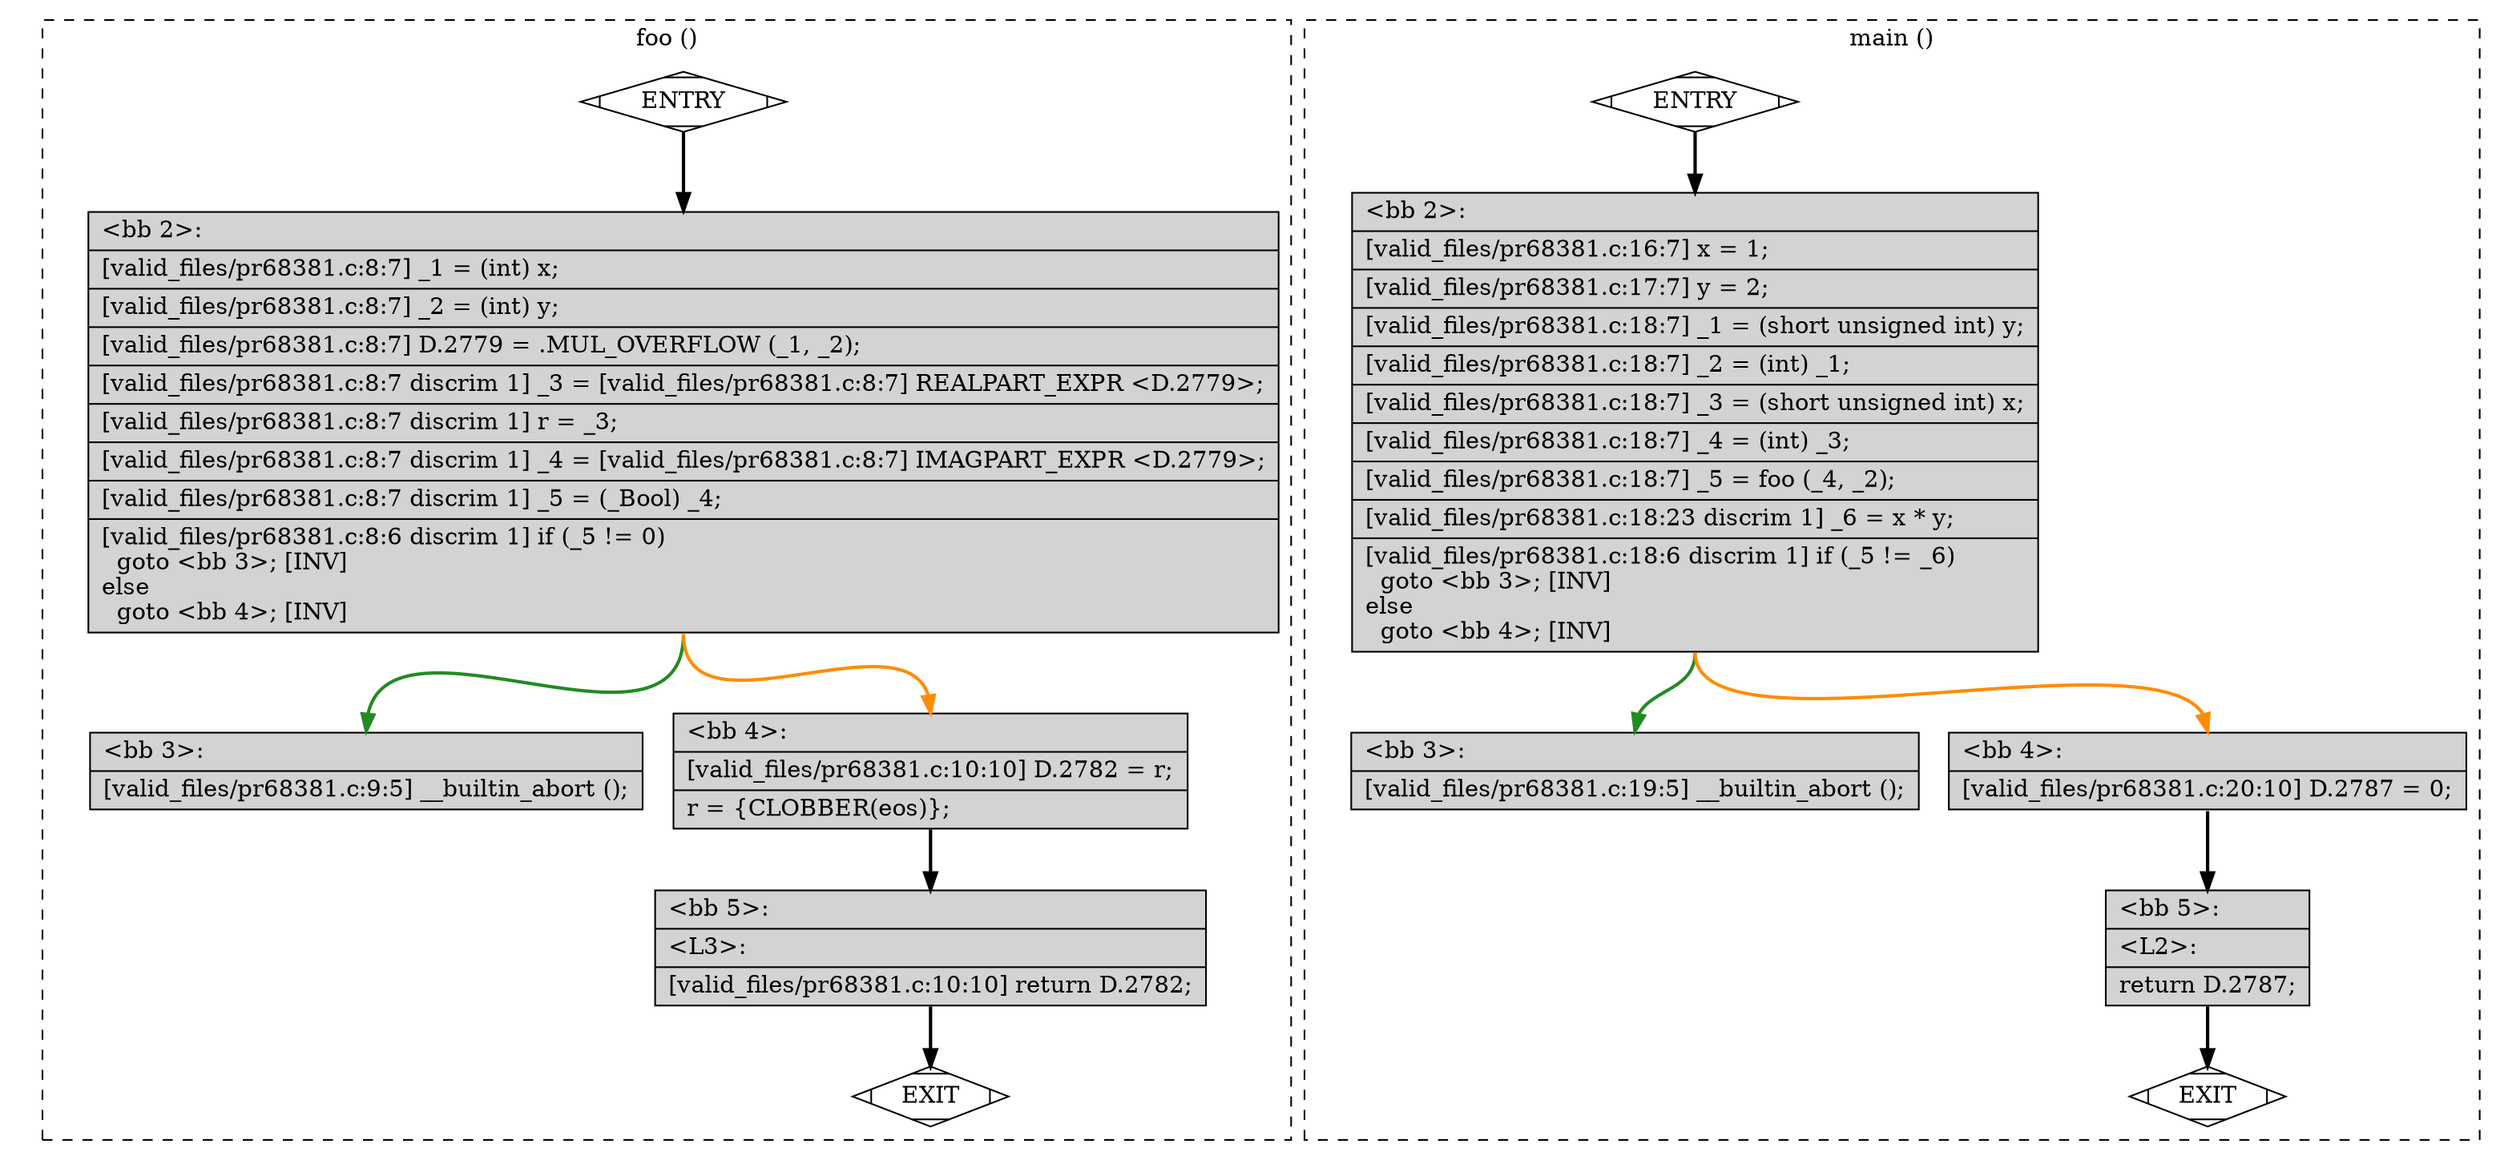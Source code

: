digraph "a-pr68381.c.015t.cfg" {
overlap=false;
subgraph "cluster_foo" {
	style="dashed";
	color="black";
	label="foo ()";
	fn_0_basic_block_0 [shape=Mdiamond,style=filled,fillcolor=white,label="ENTRY"];

	fn_0_basic_block_1 [shape=Mdiamond,style=filled,fillcolor=white,label="EXIT"];

	fn_0_basic_block_2 [shape=record,style=filled,fillcolor=lightgrey,label="{\<bb\ 2\>:\l\
|[valid_files/pr68381.c:8:7]\ _1\ =\ (int)\ x;\l\
|[valid_files/pr68381.c:8:7]\ _2\ =\ (int)\ y;\l\
|[valid_files/pr68381.c:8:7]\ D.2779\ =\ .MUL_OVERFLOW\ (_1,\ _2);\l\
|[valid_files/pr68381.c:8:7\ discrim\ 1]\ _3\ =\ [valid_files/pr68381.c:8:7]\ REALPART_EXPR\ \<D.2779\>;\l\
|[valid_files/pr68381.c:8:7\ discrim\ 1]\ r\ =\ _3;\l\
|[valid_files/pr68381.c:8:7\ discrim\ 1]\ _4\ =\ [valid_files/pr68381.c:8:7]\ IMAGPART_EXPR\ \<D.2779\>;\l\
|[valid_files/pr68381.c:8:7\ discrim\ 1]\ _5\ =\ (_Bool)\ _4;\l\
|[valid_files/pr68381.c:8:6\ discrim\ 1]\ if\ (_5\ !=\ 0)\l\
\ \ goto\ \<bb\ 3\>;\ [INV]\l\
else\l\
\ \ goto\ \<bb\ 4\>;\ [INV]\l\
}"];

	fn_0_basic_block_3 [shape=record,style=filled,fillcolor=lightgrey,label="{\<bb\ 3\>:\l\
|[valid_files/pr68381.c:9:5]\ __builtin_abort\ ();\l\
}"];

	fn_0_basic_block_4 [shape=record,style=filled,fillcolor=lightgrey,label="{\<bb\ 4\>:\l\
|[valid_files/pr68381.c:10:10]\ D.2782\ =\ r;\l\
|r\ =\ \{CLOBBER(eos)\};\l\
}"];

	fn_0_basic_block_5 [shape=record,style=filled,fillcolor=lightgrey,label="{\<bb\ 5\>:\l\
|\<L3\>:\l\
|[valid_files/pr68381.c:10:10]\ return\ D.2782;\l\
}"];

	fn_0_basic_block_0:s -> fn_0_basic_block_2:n [style="solid,bold",color=black,weight=100,constraint=true];
	fn_0_basic_block_2:s -> fn_0_basic_block_3:n [style="solid,bold",color=forestgreen,weight=10,constraint=true];
	fn_0_basic_block_2:s -> fn_0_basic_block_4:n [style="solid,bold",color=darkorange,weight=10,constraint=true];
	fn_0_basic_block_4:s -> fn_0_basic_block_5:n [style="solid,bold",color=black,weight=100,constraint=true];
	fn_0_basic_block_5:s -> fn_0_basic_block_1:n [style="solid,bold",color=black,weight=10,constraint=true];
	fn_0_basic_block_0:s -> fn_0_basic_block_1:n [style="invis",constraint=true];
}
subgraph "cluster_main" {
	style="dashed";
	color="black";
	label="main ()";
	fn_1_basic_block_0 [shape=Mdiamond,style=filled,fillcolor=white,label="ENTRY"];

	fn_1_basic_block_1 [shape=Mdiamond,style=filled,fillcolor=white,label="EXIT"];

	fn_1_basic_block_2 [shape=record,style=filled,fillcolor=lightgrey,label="{\<bb\ 2\>:\l\
|[valid_files/pr68381.c:16:7]\ x\ =\ 1;\l\
|[valid_files/pr68381.c:17:7]\ y\ =\ 2;\l\
|[valid_files/pr68381.c:18:7]\ _1\ =\ (short\ unsigned\ int)\ y;\l\
|[valid_files/pr68381.c:18:7]\ _2\ =\ (int)\ _1;\l\
|[valid_files/pr68381.c:18:7]\ _3\ =\ (short\ unsigned\ int)\ x;\l\
|[valid_files/pr68381.c:18:7]\ _4\ =\ (int)\ _3;\l\
|[valid_files/pr68381.c:18:7]\ _5\ =\ foo\ (_4,\ _2);\l\
|[valid_files/pr68381.c:18:23\ discrim\ 1]\ _6\ =\ x\ *\ y;\l\
|[valid_files/pr68381.c:18:6\ discrim\ 1]\ if\ (_5\ !=\ _6)\l\
\ \ goto\ \<bb\ 3\>;\ [INV]\l\
else\l\
\ \ goto\ \<bb\ 4\>;\ [INV]\l\
}"];

	fn_1_basic_block_3 [shape=record,style=filled,fillcolor=lightgrey,label="{\<bb\ 3\>:\l\
|[valid_files/pr68381.c:19:5]\ __builtin_abort\ ();\l\
}"];

	fn_1_basic_block_4 [shape=record,style=filled,fillcolor=lightgrey,label="{\<bb\ 4\>:\l\
|[valid_files/pr68381.c:20:10]\ D.2787\ =\ 0;\l\
}"];

	fn_1_basic_block_5 [shape=record,style=filled,fillcolor=lightgrey,label="{\<bb\ 5\>:\l\
|\<L2\>:\l\
|return\ D.2787;\l\
}"];

	fn_1_basic_block_0:s -> fn_1_basic_block_2:n [style="solid,bold",color=black,weight=100,constraint=true];
	fn_1_basic_block_2:s -> fn_1_basic_block_3:n [style="solid,bold",color=forestgreen,weight=10,constraint=true];
	fn_1_basic_block_2:s -> fn_1_basic_block_4:n [style="solid,bold",color=darkorange,weight=10,constraint=true];
	fn_1_basic_block_4:s -> fn_1_basic_block_5:n [style="solid,bold",color=black,weight=100,constraint=true];
	fn_1_basic_block_5:s -> fn_1_basic_block_1:n [style="solid,bold",color=black,weight=10,constraint=true];
	fn_1_basic_block_0:s -> fn_1_basic_block_1:n [style="invis",constraint=true];
}
}
